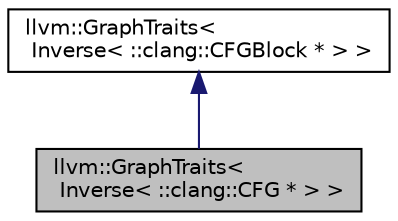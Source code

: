 digraph "llvm::GraphTraits&lt; Inverse&lt; ::clang::CFG * &gt; &gt;"
{
 // LATEX_PDF_SIZE
  bgcolor="transparent";
  edge [fontname="Helvetica",fontsize="10",labelfontname="Helvetica",labelfontsize="10"];
  node [fontname="Helvetica",fontsize="10",shape=record];
  Node1 [label="llvm::GraphTraits\<\l Inverse\< ::clang::CFG * \> \>",height=0.2,width=0.4,color="black", fillcolor="grey75", style="filled", fontcolor="black",tooltip=" "];
  Node2 -> Node1 [dir="back",color="midnightblue",fontsize="10",style="solid",fontname="Helvetica"];
  Node2 [label="llvm::GraphTraits\<\l Inverse\< ::clang::CFGBlock * \> \>",height=0.2,width=0.4,color="black",URL="$structllvm_1_1GraphTraits_3_01Inverse_3_01_1_1clang_1_1CFGBlock_01_5_01_4_01_4.html",tooltip=" "];
}
